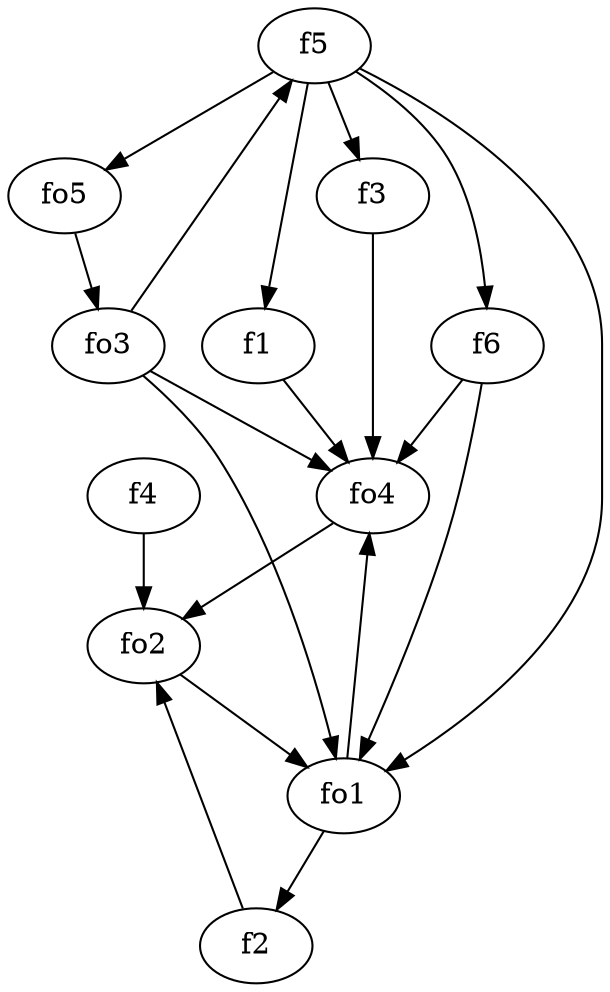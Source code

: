 strict digraph  {
f1;
f2;
f3;
f4;
f5;
f6;
fo1;
fo2;
fo3;
fo4;
fo5;
f1 -> fo4  [weight=2];
f2 -> fo2  [weight=2];
f3 -> fo4  [weight=2];
f4 -> fo2  [weight=2];
f5 -> fo5  [weight=2];
f5 -> f6  [weight=2];
f5 -> fo1  [weight=2];
f5 -> f3  [weight=2];
f5 -> f1  [weight=2];
f6 -> fo1  [weight=2];
f6 -> fo4  [weight=2];
fo1 -> f2  [weight=2];
fo1 -> fo4  [weight=2];
fo2 -> fo1  [weight=2];
fo3 -> fo1  [weight=2];
fo3 -> fo4  [weight=2];
fo3 -> f5  [weight=2];
fo4 -> fo2  [weight=2];
fo5 -> fo3  [weight=2];
}
